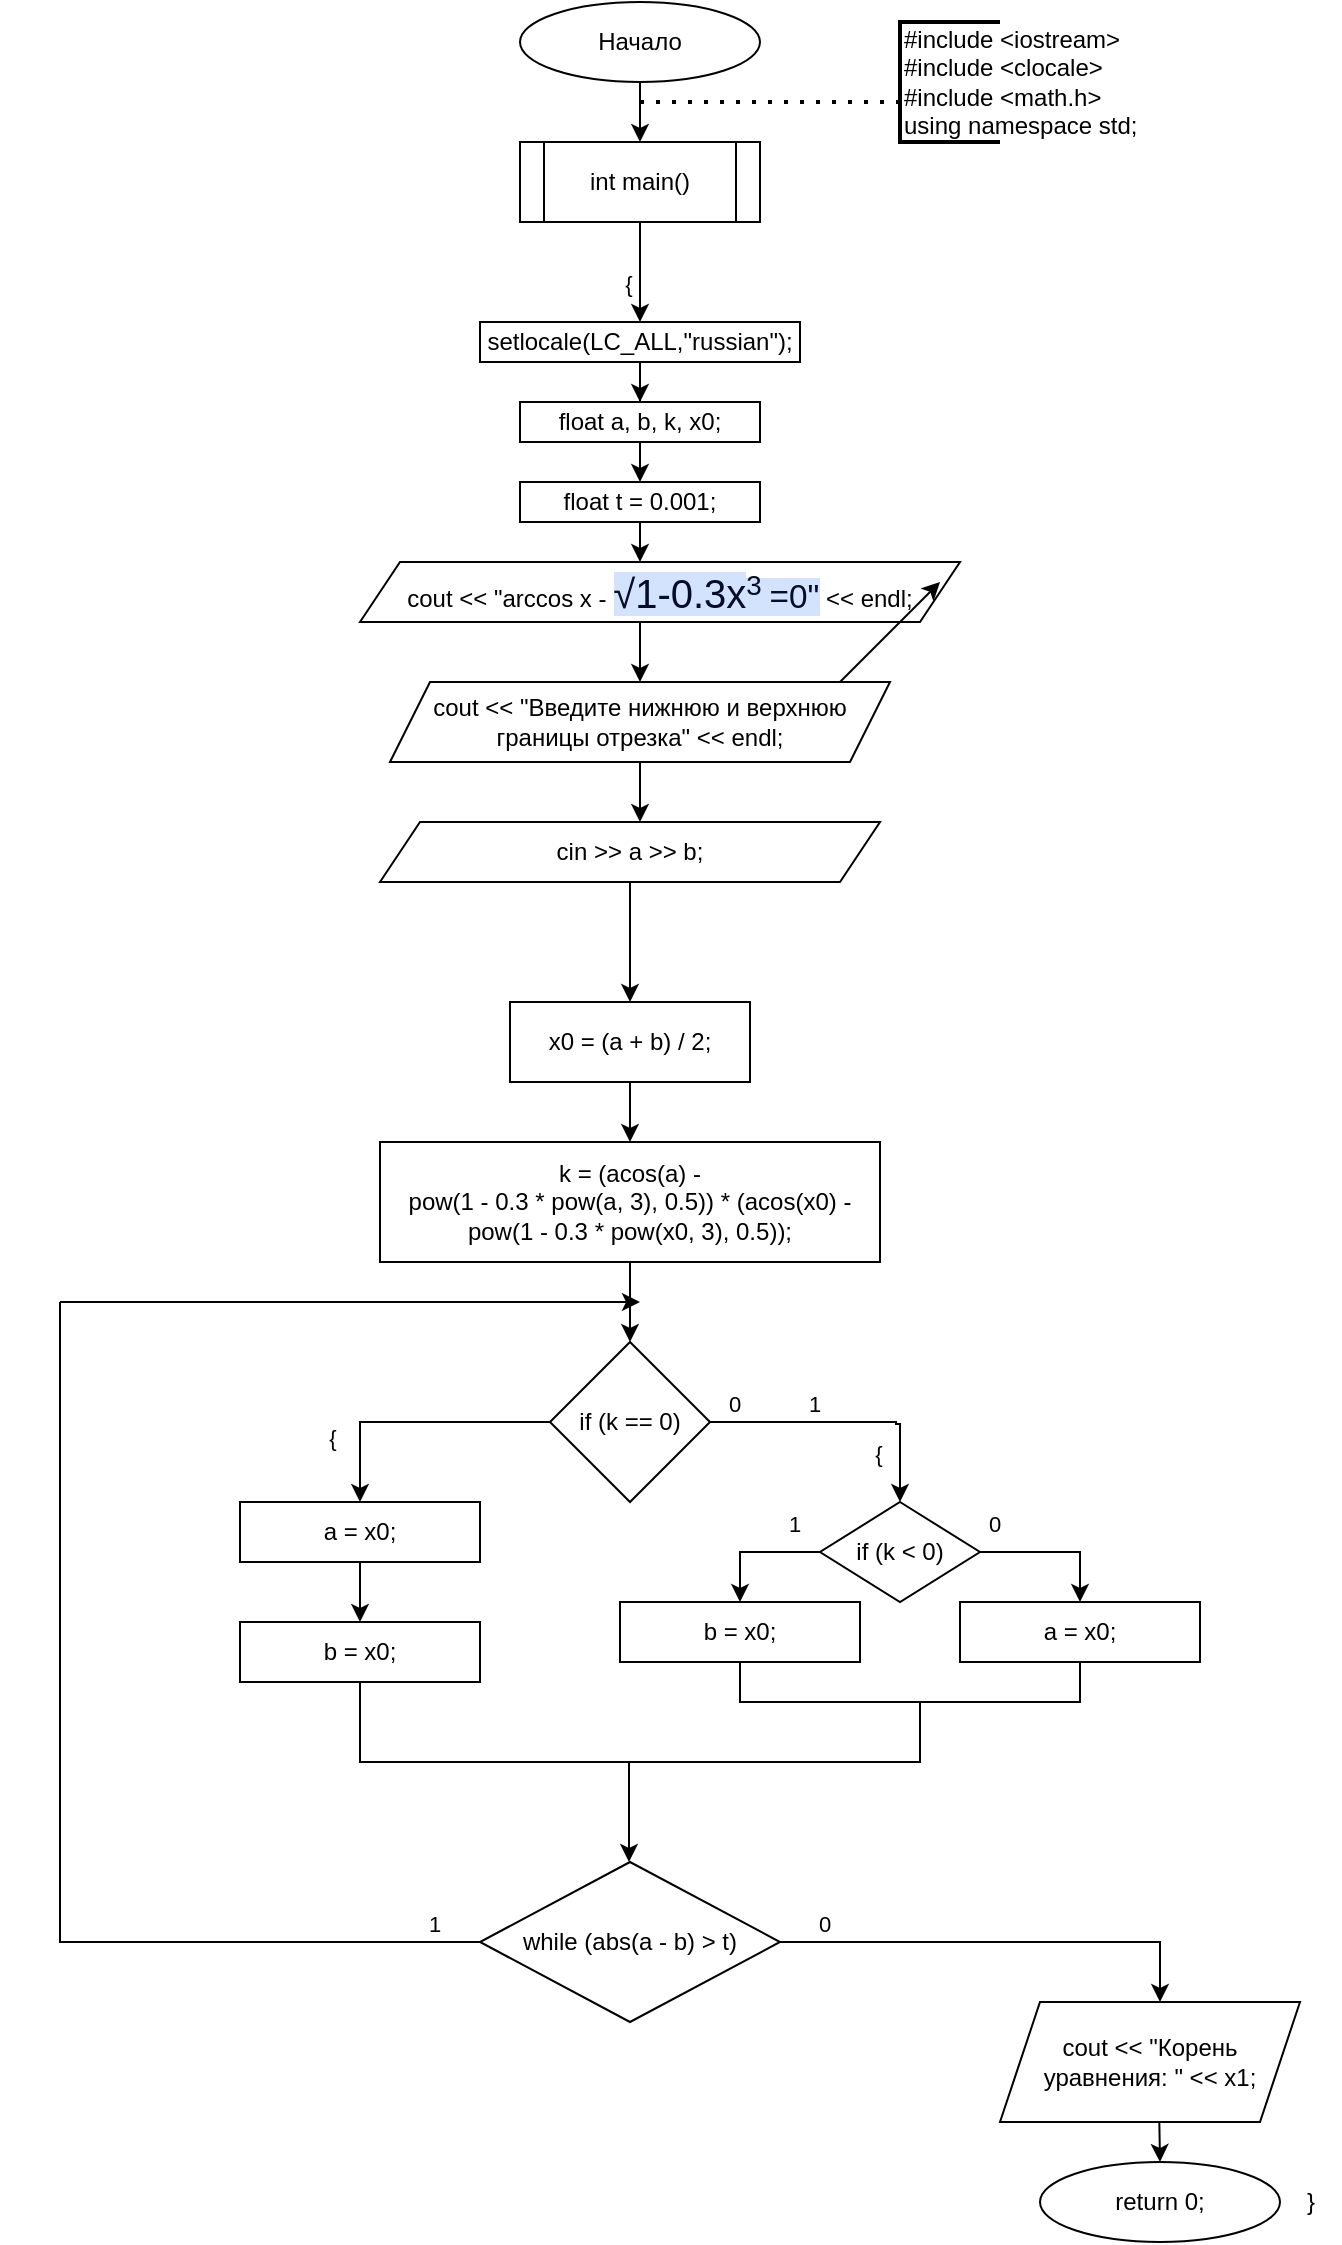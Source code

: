 <mxfile version="24.7.17">
  <diagram name="Страница — 1" id="91qsX4MHAb3QmisUhjOq">
    <mxGraphModel dx="941" dy="562" grid="1" gridSize="10" guides="1" tooltips="1" connect="1" arrows="1" fold="1" page="1" pageScale="1" pageWidth="827" pageHeight="1169" math="0" shadow="0">
      <root>
        <mxCell id="0" />
        <mxCell id="1" parent="0" />
        <mxCell id="UMLPITBQyh78Tt4QlIgX-1" value="Начало" style="ellipse;whiteSpace=wrap;html=1;" vertex="1" parent="1">
          <mxGeometry x="270" y="40" width="120" height="40" as="geometry" />
        </mxCell>
        <mxCell id="UMLPITBQyh78Tt4QlIgX-2" value="int main()" style="shape=process;whiteSpace=wrap;html=1;backgroundOutline=1;" vertex="1" parent="1">
          <mxGeometry x="270" y="110" width="120" height="40" as="geometry" />
        </mxCell>
        <mxCell id="UMLPITBQyh78Tt4QlIgX-3" value="" style="endArrow=classic;html=1;rounded=0;exitX=0.5;exitY=1;exitDx=0;exitDy=0;entryX=0.5;entryY=0;entryDx=0;entryDy=0;" edge="1" parent="1" source="UMLPITBQyh78Tt4QlIgX-1" target="UMLPITBQyh78Tt4QlIgX-2">
          <mxGeometry width="50" height="50" relative="1" as="geometry">
            <mxPoint x="350" y="240" as="sourcePoint" />
            <mxPoint x="400" y="190" as="targetPoint" />
          </mxGeometry>
        </mxCell>
        <mxCell id="UMLPITBQyh78Tt4QlIgX-4" value="" style="endArrow=none;dashed=1;html=1;dashPattern=1 3;strokeWidth=2;rounded=0;" edge="1" parent="1">
          <mxGeometry width="50" height="50" relative="1" as="geometry">
            <mxPoint x="330" y="90" as="sourcePoint" />
            <mxPoint x="460" y="90" as="targetPoint" />
          </mxGeometry>
        </mxCell>
        <mxCell id="UMLPITBQyh78Tt4QlIgX-5" value="#include &amp;lt;iostream&amp;gt;&lt;div&gt;#include &amp;lt;сlocale&amp;gt;&lt;br&gt;&lt;/div&gt;&lt;div&gt;#include &amp;lt;math.h&amp;gt;&lt;/div&gt;&lt;div&gt;using namespace std;&lt;/div&gt;" style="strokeWidth=2;html=1;shape=mxgraph.flowchart.annotation_1;align=left;pointerEvents=1;" vertex="1" parent="1">
          <mxGeometry x="460" y="50" width="50" height="60" as="geometry" />
        </mxCell>
        <mxCell id="UMLPITBQyh78Tt4QlIgX-6" value="" style="endArrow=classic;html=1;rounded=0;exitX=0.5;exitY=1;exitDx=0;exitDy=0;entryX=0.5;entryY=0;entryDx=0;entryDy=0;" edge="1" parent="1" source="UMLPITBQyh78Tt4QlIgX-2" target="UMLPITBQyh78Tt4QlIgX-10">
          <mxGeometry width="50" height="50" relative="1" as="geometry">
            <mxPoint x="350" y="240" as="sourcePoint" />
            <mxPoint x="330" y="200" as="targetPoint" />
            <Array as="points" />
          </mxGeometry>
        </mxCell>
        <mxCell id="UMLPITBQyh78Tt4QlIgX-7" value="{" style="edgeLabel;html=1;align=center;verticalAlign=middle;resizable=0;points=[];" vertex="1" connectable="0" parent="UMLPITBQyh78Tt4QlIgX-6">
          <mxGeometry x="-0.344" y="-1" relative="1" as="geometry">
            <mxPoint x="-5" y="14" as="offset" />
          </mxGeometry>
        </mxCell>
        <mxCell id="UMLPITBQyh78Tt4QlIgX-8" style="edgeStyle=orthogonalEdgeStyle;rounded=0;orthogonalLoop=1;jettySize=auto;html=1;exitX=0.5;exitY=0;exitDx=0;exitDy=0;" edge="1" parent="1" source="UMLPITBQyh78Tt4QlIgX-10">
          <mxGeometry relative="1" as="geometry">
            <mxPoint x="330" y="200" as="targetPoint" />
          </mxGeometry>
        </mxCell>
        <mxCell id="UMLPITBQyh78Tt4QlIgX-9" style="edgeStyle=orthogonalEdgeStyle;rounded=0;orthogonalLoop=1;jettySize=auto;html=1;exitX=0.5;exitY=1;exitDx=0;exitDy=0;" edge="1" parent="1" source="UMLPITBQyh78Tt4QlIgX-10" target="UMLPITBQyh78Tt4QlIgX-12">
          <mxGeometry relative="1" as="geometry" />
        </mxCell>
        <mxCell id="UMLPITBQyh78Tt4QlIgX-10" value="setlocale(LC_ALL,&quot;russian&quot;);" style="rounded=0;whiteSpace=wrap;html=1;" vertex="1" parent="1">
          <mxGeometry x="250" y="200" width="160" height="20" as="geometry" />
        </mxCell>
        <mxCell id="UMLPITBQyh78Tt4QlIgX-11" style="edgeStyle=orthogonalEdgeStyle;rounded=0;orthogonalLoop=1;jettySize=auto;html=1;exitX=0.5;exitY=1;exitDx=0;exitDy=0;" edge="1" parent="1" source="UMLPITBQyh78Tt4QlIgX-12">
          <mxGeometry relative="1" as="geometry">
            <mxPoint x="330" y="280" as="targetPoint" />
          </mxGeometry>
        </mxCell>
        <mxCell id="UMLPITBQyh78Tt4QlIgX-12" value="float a, b, k, x0;" style="rounded=0;whiteSpace=wrap;html=1;" vertex="1" parent="1">
          <mxGeometry x="270" y="240" width="120" height="20" as="geometry" />
        </mxCell>
        <mxCell id="UMLPITBQyh78Tt4QlIgX-13" style="edgeStyle=orthogonalEdgeStyle;rounded=0;orthogonalLoop=1;jettySize=auto;html=1;exitX=0.5;exitY=1;exitDx=0;exitDy=0;" edge="1" parent="1" source="UMLPITBQyh78Tt4QlIgX-14">
          <mxGeometry relative="1" as="geometry">
            <mxPoint x="330" y="320" as="targetPoint" />
          </mxGeometry>
        </mxCell>
        <mxCell id="UMLPITBQyh78Tt4QlIgX-14" value="float t = 0.001;" style="rounded=0;whiteSpace=wrap;html=1;" vertex="1" parent="1">
          <mxGeometry x="270" y="280" width="120" height="20" as="geometry" />
        </mxCell>
        <mxCell id="UMLPITBQyh78Tt4QlIgX-15" style="edgeStyle=orthogonalEdgeStyle;rounded=0;orthogonalLoop=1;jettySize=auto;html=1;exitX=0.5;exitY=1;exitDx=0;exitDy=0;" edge="1" parent="1" source="UMLPITBQyh78Tt4QlIgX-16">
          <mxGeometry relative="1" as="geometry">
            <mxPoint x="330" y="450" as="targetPoint" />
          </mxGeometry>
        </mxCell>
        <mxCell id="UMLPITBQyh78Tt4QlIgX-16" value="cout &amp;lt;&amp;lt; &quot;Введите нижнюю и верхнюю границы отрезка&quot; &amp;lt;&amp;lt; endl;" style="shape=parallelogram;perimeter=parallelogramPerimeter;whiteSpace=wrap;html=1;fixedSize=1;" vertex="1" parent="1">
          <mxGeometry x="205" y="380" width="250" height="40" as="geometry" />
        </mxCell>
        <mxCell id="UMLPITBQyh78Tt4QlIgX-17" style="edgeStyle=orthogonalEdgeStyle;rounded=0;orthogonalLoop=1;jettySize=auto;html=1;exitX=0.5;exitY=1;exitDx=0;exitDy=0;entryX=0.5;entryY=0;entryDx=0;entryDy=0;" edge="1" parent="1" source="UMLPITBQyh78Tt4QlIgX-18" target="UMLPITBQyh78Tt4QlIgX-16">
          <mxGeometry relative="1" as="geometry" />
        </mxCell>
        <mxCell id="UMLPITBQyh78Tt4QlIgX-18" value="cout &amp;lt;&amp;lt; &quot;arccos x - &lt;span style=&quot;background: linear-gradient(90deg, rgb(211, 227, 253) 50%, rgba(0, 0, 0, 0) 50%) 0% 0px / 200% 100% no-repeat rgb(255, 255, 255); color: rgb(4, 12, 40); animation: 0.75s cubic-bezier(0.05, 0.7, 0.1, 1) 0.25s 1 normal forwards running highlight; font-family: &amp;quot;Google Sans&amp;quot;, Arial, sans-serif; font-size: 20px; text-align: left;&quot;&gt;√1-0.3x&lt;/span&gt;&lt;span style=&quot;background: linear-gradient(90deg, rgb(211, 227, 253) 50%, rgba(0, 0, 0, 0) 50%) 0% 0px / 200% 100% no-repeat rgb(255, 255, 255); color: rgb(4, 12, 40); animation: 0.75s cubic-bezier(0.05, 0.7, 0.1, 1) 0.25s 1 normal forwards running highlight; font-family: &amp;quot;Google Sans&amp;quot;, Arial, sans-serif; text-align: left; font-size: 16.667px;&quot;&gt;&lt;sup&gt;3&amp;nbsp;&lt;/sup&gt;=0&quot;&lt;/span&gt;&amp;nbsp;&amp;lt;&amp;lt; endl;" style="shape=parallelogram;perimeter=parallelogramPerimeter;whiteSpace=wrap;html=1;fixedSize=1;" vertex="1" parent="1">
          <mxGeometry x="190" y="320" width="300" height="30" as="geometry" />
        </mxCell>
        <mxCell id="UMLPITBQyh78Tt4QlIgX-24" style="edgeStyle=orthogonalEdgeStyle;rounded=0;orthogonalLoop=1;jettySize=auto;html=1;" edge="1" parent="1" source="UMLPITBQyh78Tt4QlIgX-19">
          <mxGeometry relative="1" as="geometry">
            <mxPoint x="325" y="540" as="targetPoint" />
          </mxGeometry>
        </mxCell>
        <mxCell id="UMLPITBQyh78Tt4QlIgX-19" value="cin &amp;gt;&amp;gt; a &amp;gt;&amp;gt; b;" style="shape=parallelogram;perimeter=parallelogramPerimeter;whiteSpace=wrap;html=1;fixedSize=1;" vertex="1" parent="1">
          <mxGeometry x="200" y="450" width="250" height="30" as="geometry" />
        </mxCell>
        <mxCell id="UMLPITBQyh78Tt4QlIgX-20" value="" style="endArrow=classic;html=1;rounded=0;" edge="1" parent="1">
          <mxGeometry width="50" height="50" relative="1" as="geometry">
            <mxPoint x="430" y="380" as="sourcePoint" />
            <mxPoint x="480" y="330" as="targetPoint" />
          </mxGeometry>
        </mxCell>
        <mxCell id="UMLPITBQyh78Tt4QlIgX-26" style="edgeStyle=orthogonalEdgeStyle;rounded=0;orthogonalLoop=1;jettySize=auto;html=1;" edge="1" parent="1" source="UMLPITBQyh78Tt4QlIgX-25" target="UMLPITBQyh78Tt4QlIgX-27">
          <mxGeometry relative="1" as="geometry">
            <mxPoint x="325" y="610" as="targetPoint" />
          </mxGeometry>
        </mxCell>
        <mxCell id="UMLPITBQyh78Tt4QlIgX-25" value="x0 = (a + b) / 2;" style="rounded=0;whiteSpace=wrap;html=1;" vertex="1" parent="1">
          <mxGeometry x="265" y="540" width="120" height="40" as="geometry" />
        </mxCell>
        <mxCell id="UMLPITBQyh78Tt4QlIgX-28" style="edgeStyle=orthogonalEdgeStyle;rounded=0;orthogonalLoop=1;jettySize=auto;html=1;" edge="1" parent="1" source="UMLPITBQyh78Tt4QlIgX-27" target="UMLPITBQyh78Tt4QlIgX-29">
          <mxGeometry relative="1" as="geometry">
            <mxPoint x="325" y="720" as="targetPoint" />
          </mxGeometry>
        </mxCell>
        <mxCell id="UMLPITBQyh78Tt4QlIgX-27" value="&lt;p class=&quot;MsoNormal&quot;&gt;&lt;span style=&quot;line-height: 107%;&quot; lang=&quot;EN-US&quot;&gt;&lt;font style=&quot;font-size: 12px;&quot;&gt;k = (acos(a) -&lt;br&gt;pow(1 - 0.3 * pow(a, 3), 0.5)) * (acos(x0) - pow(1 - 0.3 * pow(x0, 3), 0.5));&lt;/font&gt;&lt;/span&gt;&lt;/p&gt;" style="rounded=0;whiteSpace=wrap;html=1;" vertex="1" parent="1">
          <mxGeometry x="200" y="610" width="250" height="60" as="geometry" />
        </mxCell>
        <mxCell id="UMLPITBQyh78Tt4QlIgX-30" style="edgeStyle=orthogonalEdgeStyle;rounded=0;orthogonalLoop=1;jettySize=auto;html=1;" edge="1" parent="1" source="UMLPITBQyh78Tt4QlIgX-29">
          <mxGeometry relative="1" as="geometry">
            <mxPoint x="190" y="790" as="targetPoint" />
            <Array as="points">
              <mxPoint x="190" y="750" />
              <mxPoint x="190" y="751" />
            </Array>
          </mxGeometry>
        </mxCell>
        <mxCell id="UMLPITBQyh78Tt4QlIgX-37" style="edgeStyle=orthogonalEdgeStyle;rounded=0;orthogonalLoop=1;jettySize=auto;html=1;" edge="1" parent="1" source="UMLPITBQyh78Tt4QlIgX-29">
          <mxGeometry relative="1" as="geometry">
            <mxPoint x="460" y="790" as="targetPoint" />
            <Array as="points">
              <mxPoint x="458" y="750" />
              <mxPoint x="458" y="751" />
            </Array>
          </mxGeometry>
        </mxCell>
        <mxCell id="UMLPITBQyh78Tt4QlIgX-29" value="if (k == 0)" style="rhombus;whiteSpace=wrap;html=1;" vertex="1" parent="1">
          <mxGeometry x="285" y="710" width="80" height="80" as="geometry" />
        </mxCell>
        <mxCell id="UMLPITBQyh78Tt4QlIgX-33" style="edgeStyle=orthogonalEdgeStyle;rounded=0;orthogonalLoop=1;jettySize=auto;html=1;" edge="1" parent="1" source="UMLPITBQyh78Tt4QlIgX-31">
          <mxGeometry relative="1" as="geometry">
            <mxPoint x="190" y="850" as="targetPoint" />
          </mxGeometry>
        </mxCell>
        <mxCell id="UMLPITBQyh78Tt4QlIgX-31" value="a = x0;" style="rounded=0;whiteSpace=wrap;html=1;" vertex="1" parent="1">
          <mxGeometry x="130" y="790" width="120" height="30" as="geometry" />
        </mxCell>
        <mxCell id="UMLPITBQyh78Tt4QlIgX-34" value="b = x0;" style="rounded=0;whiteSpace=wrap;html=1;" vertex="1" parent="1">
          <mxGeometry x="130" y="850" width="120" height="30" as="geometry" />
        </mxCell>
        <mxCell id="UMLPITBQyh78Tt4QlIgX-35" value="1" style="edgeLabel;html=1;align=center;verticalAlign=middle;resizable=0;points=[];" vertex="1" connectable="0" parent="1">
          <mxGeometry x="200" y="580" as="geometry">
            <mxPoint x="217" y="161" as="offset" />
          </mxGeometry>
        </mxCell>
        <mxCell id="UMLPITBQyh78Tt4QlIgX-36" value="0" style="edgeLabel;html=1;align=center;verticalAlign=middle;resizable=0;points=[];" vertex="1" connectable="0" parent="1">
          <mxGeometry x="160" y="580" as="geometry">
            <mxPoint x="217" y="161" as="offset" />
          </mxGeometry>
        </mxCell>
        <mxCell id="UMLPITBQyh78Tt4QlIgX-38" value="{" style="edgeLabel;html=1;align=center;verticalAlign=middle;resizable=0;points=[];" vertex="1" connectable="0" parent="1">
          <mxGeometry x="400" y="390" as="geometry">
            <mxPoint x="-224" y="368" as="offset" />
          </mxGeometry>
        </mxCell>
        <mxCell id="UMLPITBQyh78Tt4QlIgX-39" value="{" style="edgeLabel;html=1;align=center;verticalAlign=middle;resizable=0;points=[];" vertex="1" connectable="0" parent="1">
          <mxGeometry x="230" y="520" as="geometry">
            <mxPoint x="219" y="246" as="offset" />
          </mxGeometry>
        </mxCell>
        <mxCell id="UMLPITBQyh78Tt4QlIgX-41" style="edgeStyle=orthogonalEdgeStyle;rounded=0;orthogonalLoop=1;jettySize=auto;html=1;" edge="1" parent="1" source="UMLPITBQyh78Tt4QlIgX-40">
          <mxGeometry relative="1" as="geometry">
            <mxPoint x="380" y="840" as="targetPoint" />
            <Array as="points">
              <mxPoint x="380" y="815" />
              <mxPoint x="380" y="816" />
            </Array>
          </mxGeometry>
        </mxCell>
        <mxCell id="UMLPITBQyh78Tt4QlIgX-43" style="edgeStyle=orthogonalEdgeStyle;rounded=0;orthogonalLoop=1;jettySize=auto;html=1;" edge="1" parent="1" source="UMLPITBQyh78Tt4QlIgX-40">
          <mxGeometry relative="1" as="geometry">
            <mxPoint x="550" y="840" as="targetPoint" />
            <Array as="points">
              <mxPoint x="550" y="815" />
              <mxPoint x="550" y="816" />
            </Array>
          </mxGeometry>
        </mxCell>
        <mxCell id="UMLPITBQyh78Tt4QlIgX-40" value="if (k &amp;lt; 0)" style="rhombus;whiteSpace=wrap;html=1;" vertex="1" parent="1">
          <mxGeometry x="420" y="790" width="80" height="50" as="geometry" />
        </mxCell>
        <mxCell id="UMLPITBQyh78Tt4QlIgX-42" value="b = x0;" style="rounded=0;whiteSpace=wrap;html=1;" vertex="1" parent="1">
          <mxGeometry x="320" y="840" width="120" height="30" as="geometry" />
        </mxCell>
        <mxCell id="UMLPITBQyh78Tt4QlIgX-44" value="a = x0;" style="rounded=0;whiteSpace=wrap;html=1;" vertex="1" parent="1">
          <mxGeometry x="490" y="840" width="120" height="30" as="geometry" />
        </mxCell>
        <mxCell id="UMLPITBQyh78Tt4QlIgX-45" value="1" style="edgeLabel;html=1;align=center;verticalAlign=middle;resizable=0;points=[];" vertex="1" connectable="0" parent="1">
          <mxGeometry x="190" y="640" as="geometry">
            <mxPoint x="217" y="161" as="offset" />
          </mxGeometry>
        </mxCell>
        <mxCell id="UMLPITBQyh78Tt4QlIgX-46" value="0" style="edgeLabel;html=1;align=center;verticalAlign=middle;resizable=0;points=[];" vertex="1" connectable="0" parent="1">
          <mxGeometry x="290" y="640" as="geometry">
            <mxPoint x="217" y="161" as="offset" />
          </mxGeometry>
        </mxCell>
        <mxCell id="UMLPITBQyh78Tt4QlIgX-47" value="" style="endArrow=none;html=1;rounded=0;" edge="1" parent="1">
          <mxGeometry width="50" height="50" relative="1" as="geometry">
            <mxPoint x="330" y="920" as="sourcePoint" />
            <mxPoint x="190" y="880" as="targetPoint" />
            <Array as="points">
              <mxPoint x="190" y="920" />
            </Array>
          </mxGeometry>
        </mxCell>
        <mxCell id="UMLPITBQyh78Tt4QlIgX-48" value="" style="endArrow=none;html=1;rounded=0;" edge="1" parent="1">
          <mxGeometry width="50" height="50" relative="1" as="geometry">
            <mxPoint x="380" y="870" as="sourcePoint" />
            <mxPoint x="460" y="890" as="targetPoint" />
            <Array as="points">
              <mxPoint x="380" y="890" />
            </Array>
          </mxGeometry>
        </mxCell>
        <mxCell id="UMLPITBQyh78Tt4QlIgX-49" value="" style="endArrow=none;html=1;rounded=0;" edge="1" parent="1">
          <mxGeometry width="50" height="50" relative="1" as="geometry">
            <mxPoint x="460" y="890" as="sourcePoint" />
            <mxPoint x="550" y="870" as="targetPoint" />
            <Array as="points">
              <mxPoint x="550" y="890" />
            </Array>
          </mxGeometry>
        </mxCell>
        <mxCell id="UMLPITBQyh78Tt4QlIgX-50" value="" style="endArrow=none;html=1;rounded=0;" edge="1" parent="1">
          <mxGeometry width="50" height="50" relative="1" as="geometry">
            <mxPoint x="330" y="920" as="sourcePoint" />
            <mxPoint x="470" y="890" as="targetPoint" />
            <Array as="points">
              <mxPoint x="470" y="920" />
            </Array>
          </mxGeometry>
        </mxCell>
        <mxCell id="UMLPITBQyh78Tt4QlIgX-51" value="" style="endArrow=classic;html=1;rounded=0;" edge="1" parent="1">
          <mxGeometry width="50" height="50" relative="1" as="geometry">
            <mxPoint x="324.5" y="920" as="sourcePoint" />
            <mxPoint x="324.5" y="970" as="targetPoint" />
          </mxGeometry>
        </mxCell>
        <mxCell id="UMLPITBQyh78Tt4QlIgX-52" value="while (abs(a - b) &amp;gt; t)" style="rhombus;whiteSpace=wrap;html=1;" vertex="1" parent="1">
          <mxGeometry x="250" y="970" width="150" height="80" as="geometry" />
        </mxCell>
        <mxCell id="UMLPITBQyh78Tt4QlIgX-53" value="1" style="edgeLabel;html=1;align=center;verticalAlign=middle;resizable=0;points=[];" vertex="1" connectable="0" parent="1">
          <mxGeometry x="10" y="840" as="geometry">
            <mxPoint x="217" y="161" as="offset" />
          </mxGeometry>
        </mxCell>
        <mxCell id="UMLPITBQyh78Tt4QlIgX-54" value="0" style="edgeLabel;html=1;align=center;verticalAlign=middle;resizable=0;points=[];" vertex="1" connectable="0" parent="1">
          <mxGeometry x="205" y="840" as="geometry">
            <mxPoint x="217" y="161" as="offset" />
          </mxGeometry>
        </mxCell>
        <mxCell id="UMLPITBQyh78Tt4QlIgX-55" value="" style="endArrow=none;html=1;rounded=0;" edge="1" parent="1">
          <mxGeometry width="50" height="50" relative="1" as="geometry">
            <mxPoint x="40" y="690" as="sourcePoint" />
            <mxPoint x="250" y="1010" as="targetPoint" />
            <Array as="points">
              <mxPoint x="40" y="1010" />
            </Array>
          </mxGeometry>
        </mxCell>
        <mxCell id="UMLPITBQyh78Tt4QlIgX-56" value="" style="endArrow=classic;html=1;rounded=0;" edge="1" parent="1">
          <mxGeometry width="50" height="50" relative="1" as="geometry">
            <mxPoint x="40" y="690" as="sourcePoint" />
            <mxPoint x="330" y="690" as="targetPoint" />
          </mxGeometry>
        </mxCell>
        <mxCell id="UMLPITBQyh78Tt4QlIgX-57" value="" style="endArrow=classic;html=1;rounded=0;" edge="1" parent="1">
          <mxGeometry width="50" height="50" relative="1" as="geometry">
            <mxPoint x="589.5" y="1090" as="sourcePoint" />
            <mxPoint x="590" y="1120" as="targetPoint" />
          </mxGeometry>
        </mxCell>
        <mxCell id="UMLPITBQyh78Tt4QlIgX-58" value="return 0;" style="ellipse;whiteSpace=wrap;html=1;" vertex="1" parent="1">
          <mxGeometry x="530" y="1120" width="120" height="40" as="geometry" />
        </mxCell>
        <mxCell id="UMLPITBQyh78Tt4QlIgX-59" value="}" style="text;html=1;align=center;verticalAlign=middle;resizable=0;points=[];autosize=1;strokeColor=none;fillColor=none;" vertex="1" parent="1">
          <mxGeometry x="650" y="1125" width="30" height="30" as="geometry" />
        </mxCell>
        <mxCell id="UMLPITBQyh78Tt4QlIgX-60" value="" style="endArrow=classic;html=1;rounded=0;exitX=1;exitY=0.5;exitDx=0;exitDy=0;" edge="1" parent="1">
          <mxGeometry width="50" height="50" relative="1" as="geometry">
            <mxPoint x="400" y="1010" as="sourcePoint" />
            <mxPoint x="590" y="1040" as="targetPoint" />
            <Array as="points">
              <mxPoint x="590" y="1010" />
            </Array>
          </mxGeometry>
        </mxCell>
        <mxCell id="UMLPITBQyh78Tt4QlIgX-61" value="cout &amp;lt;&amp;lt; &quot;Корень уравнения: &quot; &amp;lt;&amp;lt; x1;" style="shape=parallelogram;perimeter=parallelogramPerimeter;whiteSpace=wrap;html=1;fixedSize=1;" vertex="1" parent="1">
          <mxGeometry x="510" y="1040" width="150" height="60" as="geometry" />
        </mxCell>
      </root>
    </mxGraphModel>
  </diagram>
</mxfile>
